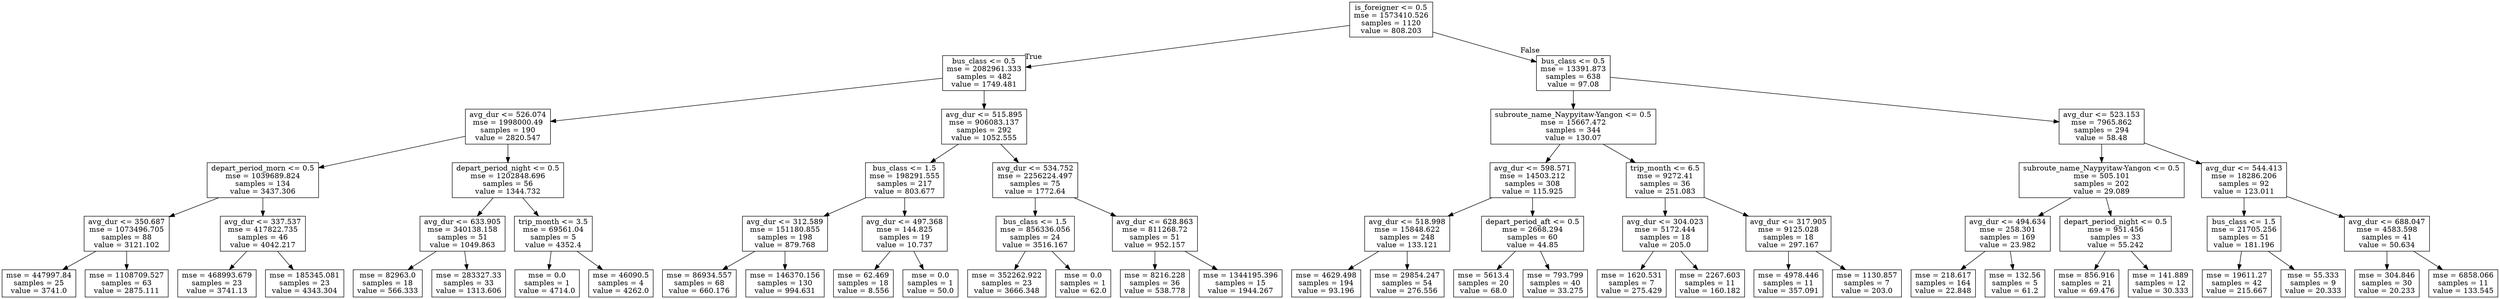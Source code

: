 digraph Tree {
node [shape=box] ;
0 [label="is_foreigner <= 0.5\nmse = 1573410.526\nsamples = 1120\nvalue = 808.203"] ;
1 [label="bus_class <= 0.5\nmse = 2082961.333\nsamples = 482\nvalue = 1749.481"] ;
0 -> 1 [labeldistance=2.5, labelangle=45, headlabel="True"] ;
2 [label="avg_dur <= 526.074\nmse = 1998000.49\nsamples = 190\nvalue = 2820.547"] ;
1 -> 2 ;
3 [label="depart_period_morn <= 0.5\nmse = 1039689.824\nsamples = 134\nvalue = 3437.306"] ;
2 -> 3 ;
4 [label="avg_dur <= 350.687\nmse = 1073496.705\nsamples = 88\nvalue = 3121.102"] ;
3 -> 4 ;
5 [label="mse = 447997.84\nsamples = 25\nvalue = 3741.0"] ;
4 -> 5 ;
6 [label="mse = 1108709.527\nsamples = 63\nvalue = 2875.111"] ;
4 -> 6 ;
7 [label="avg_dur <= 337.537\nmse = 417822.735\nsamples = 46\nvalue = 4042.217"] ;
3 -> 7 ;
8 [label="mse = 468993.679\nsamples = 23\nvalue = 3741.13"] ;
7 -> 8 ;
9 [label="mse = 185345.081\nsamples = 23\nvalue = 4343.304"] ;
7 -> 9 ;
10 [label="depart_period_night <= 0.5\nmse = 1202848.696\nsamples = 56\nvalue = 1344.732"] ;
2 -> 10 ;
11 [label="avg_dur <= 633.905\nmse = 340138.158\nsamples = 51\nvalue = 1049.863"] ;
10 -> 11 ;
12 [label="mse = 82963.0\nsamples = 18\nvalue = 566.333"] ;
11 -> 12 ;
13 [label="mse = 283327.33\nsamples = 33\nvalue = 1313.606"] ;
11 -> 13 ;
14 [label="trip_month <= 3.5\nmse = 69561.04\nsamples = 5\nvalue = 4352.4"] ;
10 -> 14 ;
15 [label="mse = 0.0\nsamples = 1\nvalue = 4714.0"] ;
14 -> 15 ;
16 [label="mse = 46090.5\nsamples = 4\nvalue = 4262.0"] ;
14 -> 16 ;
17 [label="avg_dur <= 515.895\nmse = 906083.137\nsamples = 292\nvalue = 1052.555"] ;
1 -> 17 ;
18 [label="bus_class <= 1.5\nmse = 198291.555\nsamples = 217\nvalue = 803.677"] ;
17 -> 18 ;
19 [label="avg_dur <= 312.589\nmse = 151180.855\nsamples = 198\nvalue = 879.768"] ;
18 -> 19 ;
20 [label="mse = 86934.557\nsamples = 68\nvalue = 660.176"] ;
19 -> 20 ;
21 [label="mse = 146370.156\nsamples = 130\nvalue = 994.631"] ;
19 -> 21 ;
22 [label="avg_dur <= 497.368\nmse = 144.825\nsamples = 19\nvalue = 10.737"] ;
18 -> 22 ;
23 [label="mse = 62.469\nsamples = 18\nvalue = 8.556"] ;
22 -> 23 ;
24 [label="mse = 0.0\nsamples = 1\nvalue = 50.0"] ;
22 -> 24 ;
25 [label="avg_dur <= 534.752\nmse = 2256224.497\nsamples = 75\nvalue = 1772.64"] ;
17 -> 25 ;
26 [label="bus_class <= 1.5\nmse = 856336.056\nsamples = 24\nvalue = 3516.167"] ;
25 -> 26 ;
27 [label="mse = 352262.922\nsamples = 23\nvalue = 3666.348"] ;
26 -> 27 ;
28 [label="mse = 0.0\nsamples = 1\nvalue = 62.0"] ;
26 -> 28 ;
29 [label="avg_dur <= 628.863\nmse = 811268.72\nsamples = 51\nvalue = 952.157"] ;
25 -> 29 ;
30 [label="mse = 8216.228\nsamples = 36\nvalue = 538.778"] ;
29 -> 30 ;
31 [label="mse = 1344195.396\nsamples = 15\nvalue = 1944.267"] ;
29 -> 31 ;
32 [label="bus_class <= 0.5\nmse = 13391.873\nsamples = 638\nvalue = 97.08"] ;
0 -> 32 [labeldistance=2.5, labelangle=-45, headlabel="False"] ;
33 [label="subroute_name_Naypyitaw-Yangon <= 0.5\nmse = 15667.472\nsamples = 344\nvalue = 130.07"] ;
32 -> 33 ;
34 [label="avg_dur <= 598.571\nmse = 14503.212\nsamples = 308\nvalue = 115.925"] ;
33 -> 34 ;
35 [label="avg_dur <= 518.998\nmse = 15848.622\nsamples = 248\nvalue = 133.121"] ;
34 -> 35 ;
36 [label="mse = 4629.498\nsamples = 194\nvalue = 93.196"] ;
35 -> 36 ;
37 [label="mse = 29854.247\nsamples = 54\nvalue = 276.556"] ;
35 -> 37 ;
38 [label="depart_period_aft <= 0.5\nmse = 2668.294\nsamples = 60\nvalue = 44.85"] ;
34 -> 38 ;
39 [label="mse = 5613.4\nsamples = 20\nvalue = 68.0"] ;
38 -> 39 ;
40 [label="mse = 793.799\nsamples = 40\nvalue = 33.275"] ;
38 -> 40 ;
41 [label="trip_month <= 6.5\nmse = 9272.41\nsamples = 36\nvalue = 251.083"] ;
33 -> 41 ;
42 [label="avg_dur <= 304.023\nmse = 5172.444\nsamples = 18\nvalue = 205.0"] ;
41 -> 42 ;
43 [label="mse = 1620.531\nsamples = 7\nvalue = 275.429"] ;
42 -> 43 ;
44 [label="mse = 2267.603\nsamples = 11\nvalue = 160.182"] ;
42 -> 44 ;
45 [label="avg_dur <= 317.905\nmse = 9125.028\nsamples = 18\nvalue = 297.167"] ;
41 -> 45 ;
46 [label="mse = 4978.446\nsamples = 11\nvalue = 357.091"] ;
45 -> 46 ;
47 [label="mse = 1130.857\nsamples = 7\nvalue = 203.0"] ;
45 -> 47 ;
48 [label="avg_dur <= 523.153\nmse = 7965.862\nsamples = 294\nvalue = 58.48"] ;
32 -> 48 ;
49 [label="subroute_name_Naypyitaw-Yangon <= 0.5\nmse = 505.101\nsamples = 202\nvalue = 29.089"] ;
48 -> 49 ;
50 [label="avg_dur <= 494.634\nmse = 258.301\nsamples = 169\nvalue = 23.982"] ;
49 -> 50 ;
51 [label="mse = 218.617\nsamples = 164\nvalue = 22.848"] ;
50 -> 51 ;
52 [label="mse = 132.56\nsamples = 5\nvalue = 61.2"] ;
50 -> 52 ;
53 [label="depart_period_night <= 0.5\nmse = 951.456\nsamples = 33\nvalue = 55.242"] ;
49 -> 53 ;
54 [label="mse = 856.916\nsamples = 21\nvalue = 69.476"] ;
53 -> 54 ;
55 [label="mse = 141.889\nsamples = 12\nvalue = 30.333"] ;
53 -> 55 ;
56 [label="avg_dur <= 544.413\nmse = 18286.206\nsamples = 92\nvalue = 123.011"] ;
48 -> 56 ;
57 [label="bus_class <= 1.5\nmse = 21705.256\nsamples = 51\nvalue = 181.196"] ;
56 -> 57 ;
58 [label="mse = 19611.27\nsamples = 42\nvalue = 215.667"] ;
57 -> 58 ;
59 [label="mse = 55.333\nsamples = 9\nvalue = 20.333"] ;
57 -> 59 ;
60 [label="avg_dur <= 688.047\nmse = 4583.598\nsamples = 41\nvalue = 50.634"] ;
56 -> 60 ;
61 [label="mse = 304.846\nsamples = 30\nvalue = 20.233"] ;
60 -> 61 ;
62 [label="mse = 6858.066\nsamples = 11\nvalue = 133.545"] ;
60 -> 62 ;
}